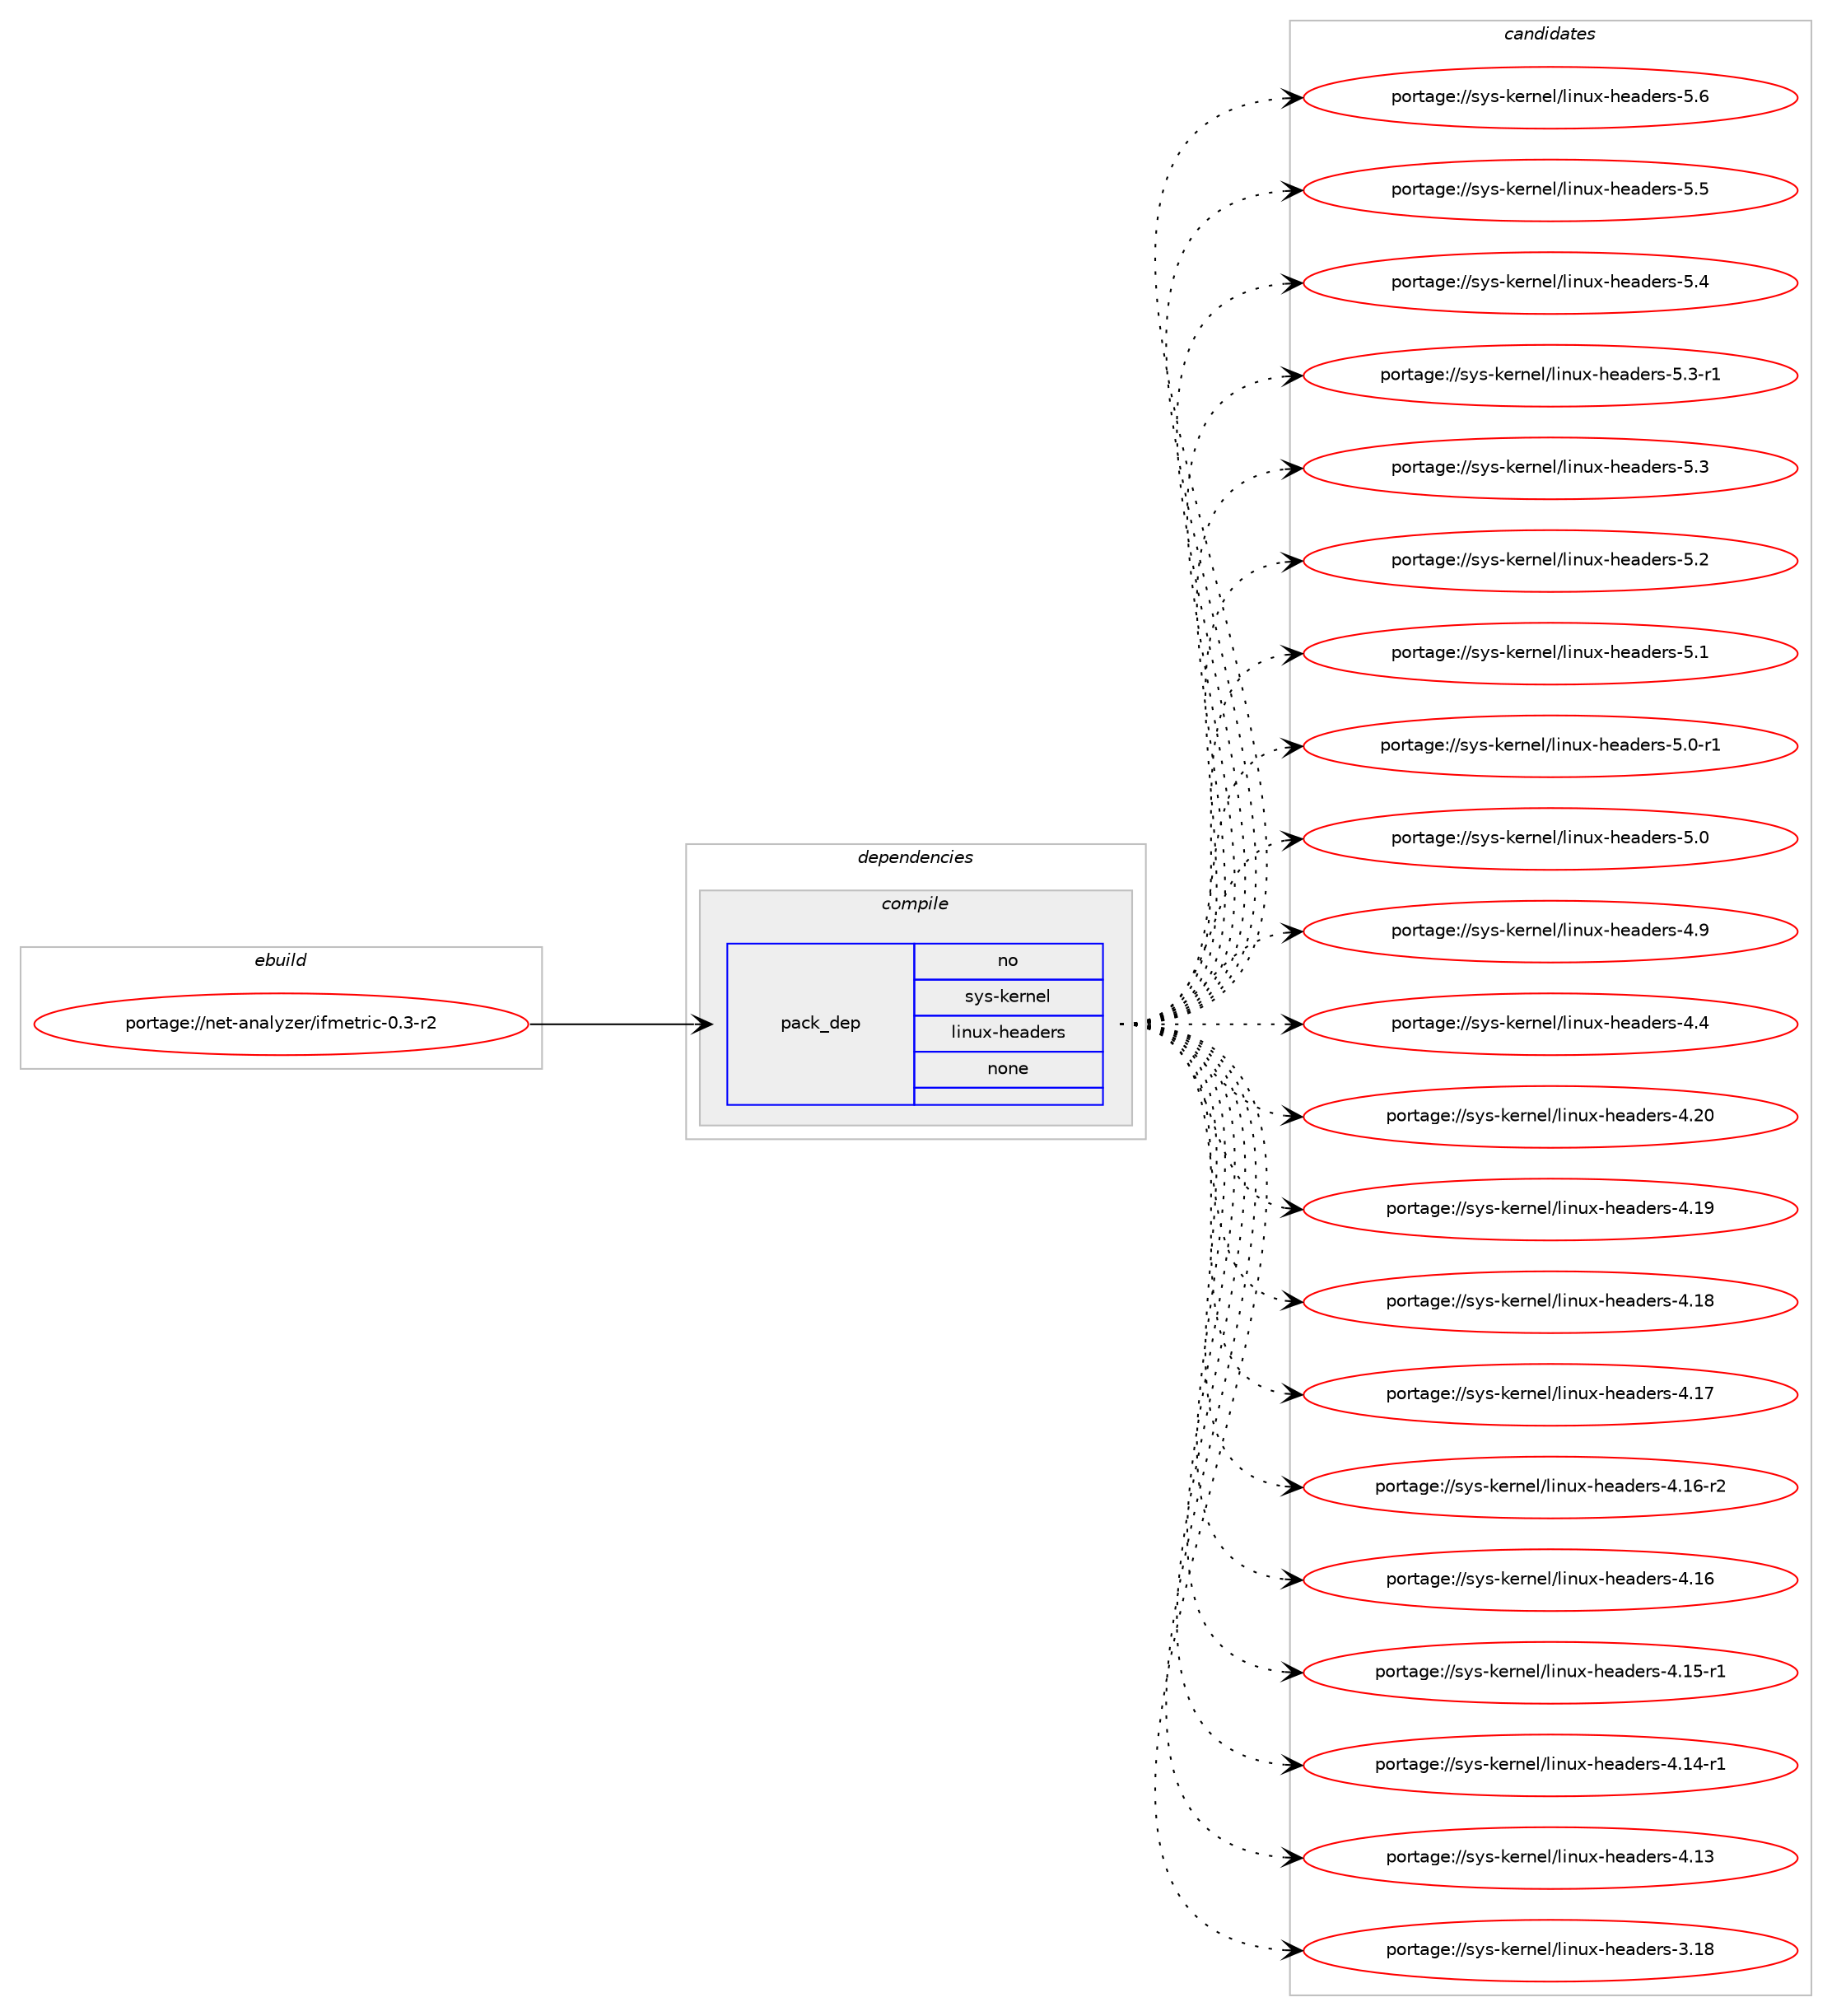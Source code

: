 digraph prolog {

# *************
# Graph options
# *************

newrank=true;
concentrate=true;
compound=true;
graph [rankdir=LR,fontname=Helvetica,fontsize=10,ranksep=1.5];#, ranksep=2.5, nodesep=0.2];
edge  [arrowhead=vee];
node  [fontname=Helvetica,fontsize=10];

# **********
# The ebuild
# **********

subgraph cluster_leftcol {
color=gray;
rank=same;
label=<<i>ebuild</i>>;
id [label="portage://net-analyzer/ifmetric-0.3-r2", color=red, width=4, href="../net-analyzer/ifmetric-0.3-r2.svg"];
}

# ****************
# The dependencies
# ****************

subgraph cluster_midcol {
color=gray;
label=<<i>dependencies</i>>;
subgraph cluster_compile {
fillcolor="#eeeeee";
style=filled;
label=<<i>compile</i>>;
subgraph pack7076 {
dependency8243 [label=<<TABLE BORDER="0" CELLBORDER="1" CELLSPACING="0" CELLPADDING="4" WIDTH="220"><TR><TD ROWSPAN="6" CELLPADDING="30">pack_dep</TD></TR><TR><TD WIDTH="110">no</TD></TR><TR><TD>sys-kernel</TD></TR><TR><TD>linux-headers</TD></TR><TR><TD>none</TD></TR><TR><TD></TD></TR></TABLE>>, shape=none, color=blue];
}
id:e -> dependency8243:w [weight=20,style="solid",arrowhead="vee"];
}
subgraph cluster_compileandrun {
fillcolor="#eeeeee";
style=filled;
label=<<i>compile and run</i>>;
}
subgraph cluster_run {
fillcolor="#eeeeee";
style=filled;
label=<<i>run</i>>;
}
}

# **************
# The candidates
# **************

subgraph cluster_choices {
rank=same;
color=gray;
label=<<i>candidates</i>>;

subgraph choice7076 {
color=black;
nodesep=1;
choice1151211154510710111411010110847108105110117120451041019710010111411545534654 [label="portage://sys-kernel/linux-headers-5.6", color=red, width=4,href="../sys-kernel/linux-headers-5.6.svg"];
choice1151211154510710111411010110847108105110117120451041019710010111411545534653 [label="portage://sys-kernel/linux-headers-5.5", color=red, width=4,href="../sys-kernel/linux-headers-5.5.svg"];
choice1151211154510710111411010110847108105110117120451041019710010111411545534652 [label="portage://sys-kernel/linux-headers-5.4", color=red, width=4,href="../sys-kernel/linux-headers-5.4.svg"];
choice11512111545107101114110101108471081051101171204510410197100101114115455346514511449 [label="portage://sys-kernel/linux-headers-5.3-r1", color=red, width=4,href="../sys-kernel/linux-headers-5.3-r1.svg"];
choice1151211154510710111411010110847108105110117120451041019710010111411545534651 [label="portage://sys-kernel/linux-headers-5.3", color=red, width=4,href="../sys-kernel/linux-headers-5.3.svg"];
choice1151211154510710111411010110847108105110117120451041019710010111411545534650 [label="portage://sys-kernel/linux-headers-5.2", color=red, width=4,href="../sys-kernel/linux-headers-5.2.svg"];
choice1151211154510710111411010110847108105110117120451041019710010111411545534649 [label="portage://sys-kernel/linux-headers-5.1", color=red, width=4,href="../sys-kernel/linux-headers-5.1.svg"];
choice11512111545107101114110101108471081051101171204510410197100101114115455346484511449 [label="portage://sys-kernel/linux-headers-5.0-r1", color=red, width=4,href="../sys-kernel/linux-headers-5.0-r1.svg"];
choice1151211154510710111411010110847108105110117120451041019710010111411545534648 [label="portage://sys-kernel/linux-headers-5.0", color=red, width=4,href="../sys-kernel/linux-headers-5.0.svg"];
choice1151211154510710111411010110847108105110117120451041019710010111411545524657 [label="portage://sys-kernel/linux-headers-4.9", color=red, width=4,href="../sys-kernel/linux-headers-4.9.svg"];
choice1151211154510710111411010110847108105110117120451041019710010111411545524652 [label="portage://sys-kernel/linux-headers-4.4", color=red, width=4,href="../sys-kernel/linux-headers-4.4.svg"];
choice115121115451071011141101011084710810511011712045104101971001011141154552465048 [label="portage://sys-kernel/linux-headers-4.20", color=red, width=4,href="../sys-kernel/linux-headers-4.20.svg"];
choice115121115451071011141101011084710810511011712045104101971001011141154552464957 [label="portage://sys-kernel/linux-headers-4.19", color=red, width=4,href="../sys-kernel/linux-headers-4.19.svg"];
choice115121115451071011141101011084710810511011712045104101971001011141154552464956 [label="portage://sys-kernel/linux-headers-4.18", color=red, width=4,href="../sys-kernel/linux-headers-4.18.svg"];
choice115121115451071011141101011084710810511011712045104101971001011141154552464955 [label="portage://sys-kernel/linux-headers-4.17", color=red, width=4,href="../sys-kernel/linux-headers-4.17.svg"];
choice1151211154510710111411010110847108105110117120451041019710010111411545524649544511450 [label="portage://sys-kernel/linux-headers-4.16-r2", color=red, width=4,href="../sys-kernel/linux-headers-4.16-r2.svg"];
choice115121115451071011141101011084710810511011712045104101971001011141154552464954 [label="portage://sys-kernel/linux-headers-4.16", color=red, width=4,href="../sys-kernel/linux-headers-4.16.svg"];
choice1151211154510710111411010110847108105110117120451041019710010111411545524649534511449 [label="portage://sys-kernel/linux-headers-4.15-r1", color=red, width=4,href="../sys-kernel/linux-headers-4.15-r1.svg"];
choice1151211154510710111411010110847108105110117120451041019710010111411545524649524511449 [label="portage://sys-kernel/linux-headers-4.14-r1", color=red, width=4,href="../sys-kernel/linux-headers-4.14-r1.svg"];
choice115121115451071011141101011084710810511011712045104101971001011141154552464951 [label="portage://sys-kernel/linux-headers-4.13", color=red, width=4,href="../sys-kernel/linux-headers-4.13.svg"];
choice115121115451071011141101011084710810511011712045104101971001011141154551464956 [label="portage://sys-kernel/linux-headers-3.18", color=red, width=4,href="../sys-kernel/linux-headers-3.18.svg"];
dependency8243:e -> choice1151211154510710111411010110847108105110117120451041019710010111411545534654:w [style=dotted,weight="100"];
dependency8243:e -> choice1151211154510710111411010110847108105110117120451041019710010111411545534653:w [style=dotted,weight="100"];
dependency8243:e -> choice1151211154510710111411010110847108105110117120451041019710010111411545534652:w [style=dotted,weight="100"];
dependency8243:e -> choice11512111545107101114110101108471081051101171204510410197100101114115455346514511449:w [style=dotted,weight="100"];
dependency8243:e -> choice1151211154510710111411010110847108105110117120451041019710010111411545534651:w [style=dotted,weight="100"];
dependency8243:e -> choice1151211154510710111411010110847108105110117120451041019710010111411545534650:w [style=dotted,weight="100"];
dependency8243:e -> choice1151211154510710111411010110847108105110117120451041019710010111411545534649:w [style=dotted,weight="100"];
dependency8243:e -> choice11512111545107101114110101108471081051101171204510410197100101114115455346484511449:w [style=dotted,weight="100"];
dependency8243:e -> choice1151211154510710111411010110847108105110117120451041019710010111411545534648:w [style=dotted,weight="100"];
dependency8243:e -> choice1151211154510710111411010110847108105110117120451041019710010111411545524657:w [style=dotted,weight="100"];
dependency8243:e -> choice1151211154510710111411010110847108105110117120451041019710010111411545524652:w [style=dotted,weight="100"];
dependency8243:e -> choice115121115451071011141101011084710810511011712045104101971001011141154552465048:w [style=dotted,weight="100"];
dependency8243:e -> choice115121115451071011141101011084710810511011712045104101971001011141154552464957:w [style=dotted,weight="100"];
dependency8243:e -> choice115121115451071011141101011084710810511011712045104101971001011141154552464956:w [style=dotted,weight="100"];
dependency8243:e -> choice115121115451071011141101011084710810511011712045104101971001011141154552464955:w [style=dotted,weight="100"];
dependency8243:e -> choice1151211154510710111411010110847108105110117120451041019710010111411545524649544511450:w [style=dotted,weight="100"];
dependency8243:e -> choice115121115451071011141101011084710810511011712045104101971001011141154552464954:w [style=dotted,weight="100"];
dependency8243:e -> choice1151211154510710111411010110847108105110117120451041019710010111411545524649534511449:w [style=dotted,weight="100"];
dependency8243:e -> choice1151211154510710111411010110847108105110117120451041019710010111411545524649524511449:w [style=dotted,weight="100"];
dependency8243:e -> choice115121115451071011141101011084710810511011712045104101971001011141154552464951:w [style=dotted,weight="100"];
dependency8243:e -> choice115121115451071011141101011084710810511011712045104101971001011141154551464956:w [style=dotted,weight="100"];
}
}

}

